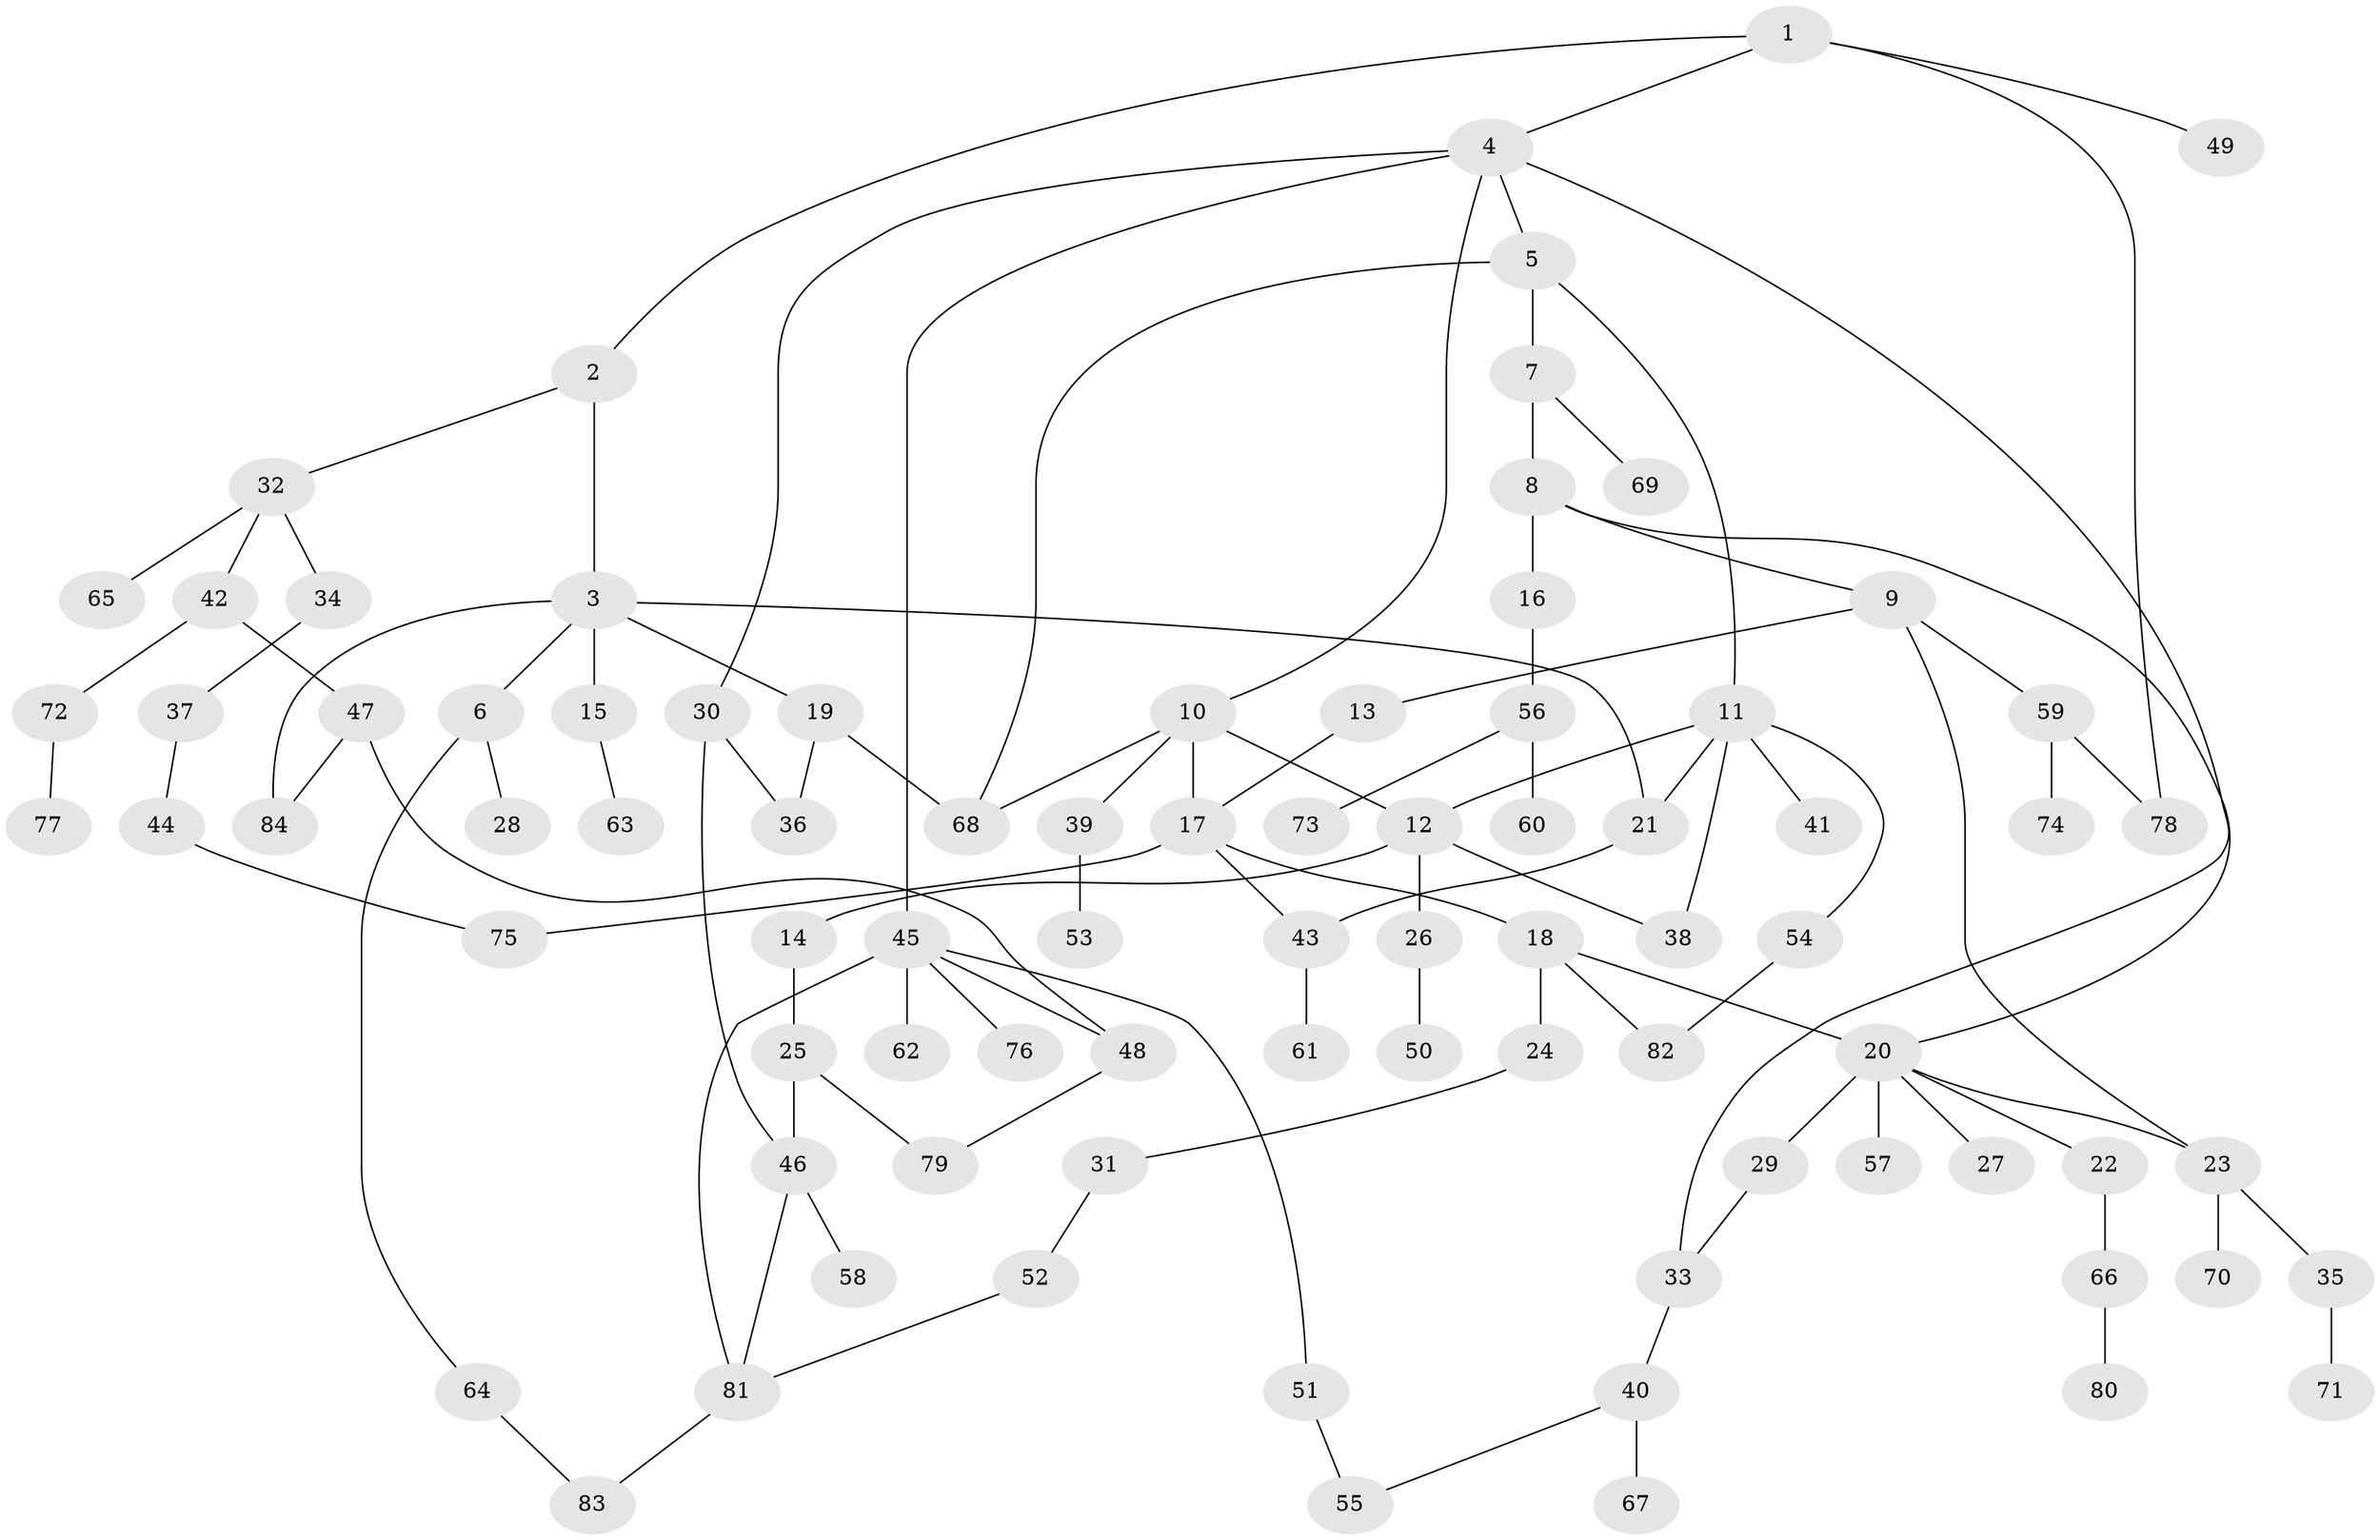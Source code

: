 // coarse degree distribution, {14: 0.04, 6: 0.04, 2: 0.2, 4: 0.16, 9: 0.04, 5: 0.08, 1: 0.4, 3: 0.04}
// Generated by graph-tools (version 1.1) at 2025/17/03/04/25 18:17:11]
// undirected, 84 vertices, 105 edges
graph export_dot {
graph [start="1"]
  node [color=gray90,style=filled];
  1;
  2;
  3;
  4;
  5;
  6;
  7;
  8;
  9;
  10;
  11;
  12;
  13;
  14;
  15;
  16;
  17;
  18;
  19;
  20;
  21;
  22;
  23;
  24;
  25;
  26;
  27;
  28;
  29;
  30;
  31;
  32;
  33;
  34;
  35;
  36;
  37;
  38;
  39;
  40;
  41;
  42;
  43;
  44;
  45;
  46;
  47;
  48;
  49;
  50;
  51;
  52;
  53;
  54;
  55;
  56;
  57;
  58;
  59;
  60;
  61;
  62;
  63;
  64;
  65;
  66;
  67;
  68;
  69;
  70;
  71;
  72;
  73;
  74;
  75;
  76;
  77;
  78;
  79;
  80;
  81;
  82;
  83;
  84;
  1 -- 2;
  1 -- 4;
  1 -- 49;
  1 -- 78;
  2 -- 3;
  2 -- 32;
  3 -- 6;
  3 -- 15;
  3 -- 19;
  3 -- 21;
  3 -- 84;
  4 -- 5;
  4 -- 10;
  4 -- 30;
  4 -- 33;
  4 -- 45;
  5 -- 7;
  5 -- 11;
  5 -- 68;
  6 -- 28;
  6 -- 64;
  7 -- 8;
  7 -- 69;
  8 -- 9;
  8 -- 16;
  8 -- 20;
  9 -- 13;
  9 -- 59;
  9 -- 23;
  10 -- 39;
  10 -- 17;
  10 -- 12;
  10 -- 68;
  11 -- 12;
  11 -- 38;
  11 -- 41;
  11 -- 54;
  11 -- 21;
  12 -- 14;
  12 -- 26;
  12 -- 38;
  13 -- 17;
  14 -- 25;
  15 -- 63;
  16 -- 56;
  17 -- 18;
  17 -- 75;
  17 -- 43;
  18 -- 20;
  18 -- 24;
  18 -- 82;
  19 -- 68;
  19 -- 36;
  20 -- 22;
  20 -- 23;
  20 -- 27;
  20 -- 29;
  20 -- 57;
  21 -- 43;
  22 -- 66;
  23 -- 35;
  23 -- 70;
  24 -- 31;
  25 -- 46;
  25 -- 79;
  26 -- 50;
  29 -- 33;
  30 -- 36;
  30 -- 46;
  31 -- 52;
  32 -- 34;
  32 -- 42;
  32 -- 65;
  33 -- 40;
  34 -- 37;
  35 -- 71;
  37 -- 44;
  39 -- 53;
  40 -- 55;
  40 -- 67;
  42 -- 47;
  42 -- 72;
  43 -- 61;
  44 -- 75;
  45 -- 51;
  45 -- 62;
  45 -- 76;
  45 -- 48;
  45 -- 81;
  46 -- 58;
  46 -- 81;
  47 -- 48;
  47 -- 84;
  48 -- 79;
  51 -- 55;
  52 -- 81;
  54 -- 82;
  56 -- 60;
  56 -- 73;
  59 -- 74;
  59 -- 78;
  64 -- 83;
  66 -- 80;
  72 -- 77;
  81 -- 83;
}
